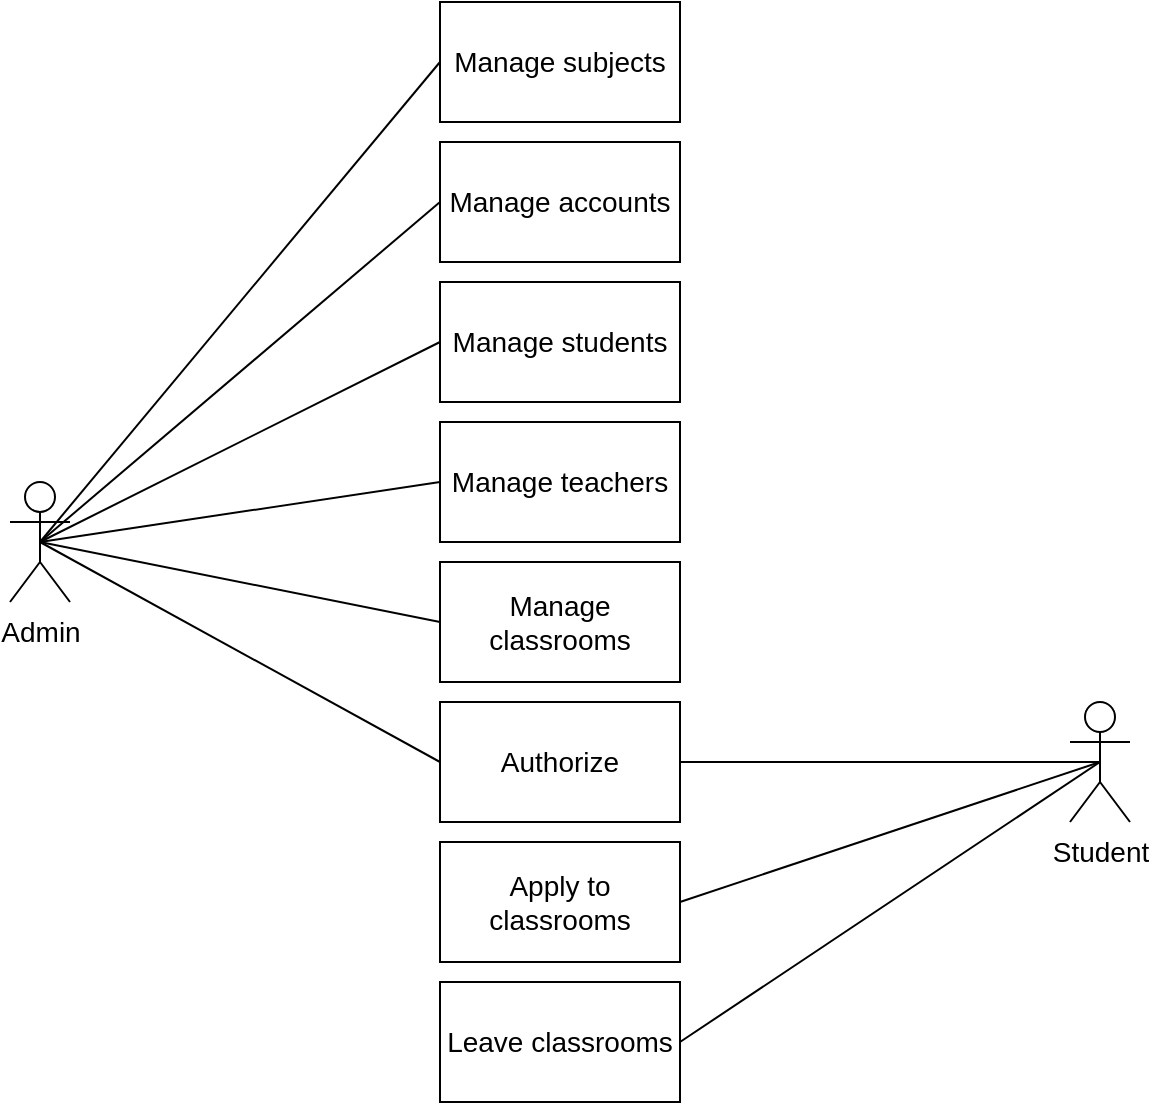 <mxfile version="15.8.7" type="device" pages="2"><diagram id="AH7w5Aq96p9cUGyIJfoF" name="Usecase"><mxGraphModel dx="782" dy="1631" grid="1" gridSize="10" guides="1" tooltips="1" connect="1" arrows="1" fold="1" page="1" pageScale="1" pageWidth="850" pageHeight="1100" math="0" shadow="0"><root><mxCell id="0"/><mxCell id="1" parent="0"/><mxCell id="EGFN7egGPJY34ub4a-sf-1" value="Authorize" style="rounded=0;whiteSpace=wrap;html=1;fontSize=14;" parent="1" vertex="1"><mxGeometry x="335" y="220" width="120" height="60" as="geometry"/></mxCell><mxCell id="EGFN7egGPJY34ub4a-sf-4" style="rounded=0;orthogonalLoop=1;jettySize=auto;html=1;exitX=0.5;exitY=0.5;exitDx=0;exitDy=0;exitPerimeter=0;entryX=0;entryY=0.5;entryDx=0;entryDy=0;endArrow=none;endFill=0;fontSize=14;" parent="1" source="EGFN7egGPJY34ub4a-sf-2" target="EGFN7egGPJY34ub4a-sf-1" edge="1"><mxGeometry relative="1" as="geometry"/></mxCell><mxCell id="EGFN7egGPJY34ub4a-sf-10" style="edgeStyle=none;rounded=0;orthogonalLoop=1;jettySize=auto;html=1;exitX=0.5;exitY=0.5;exitDx=0;exitDy=0;exitPerimeter=0;entryX=0;entryY=0.5;entryDx=0;entryDy=0;endArrow=none;endFill=0;fontSize=14;" parent="1" source="EGFN7egGPJY34ub4a-sf-2" target="EGFN7egGPJY34ub4a-sf-8" edge="1"><mxGeometry relative="1" as="geometry"/></mxCell><mxCell id="EGFN7egGPJY34ub4a-sf-13" style="edgeStyle=none;rounded=0;orthogonalLoop=1;jettySize=auto;html=1;exitX=0.5;exitY=0.5;exitDx=0;exitDy=0;exitPerimeter=0;entryX=0;entryY=0.5;entryDx=0;entryDy=0;endArrow=none;endFill=0;fontSize=14;" parent="1" source="EGFN7egGPJY34ub4a-sf-2" target="EGFN7egGPJY34ub4a-sf-12" edge="1"><mxGeometry relative="1" as="geometry"/></mxCell><mxCell id="EGFN7egGPJY34ub4a-sf-15" style="edgeStyle=none;rounded=0;orthogonalLoop=1;jettySize=auto;html=1;exitX=0.5;exitY=0.5;exitDx=0;exitDy=0;exitPerimeter=0;entryX=0;entryY=0.5;entryDx=0;entryDy=0;endArrow=none;endFill=0;fontSize=14;" parent="1" source="EGFN7egGPJY34ub4a-sf-2" target="EGFN7egGPJY34ub4a-sf-14" edge="1"><mxGeometry relative="1" as="geometry"/></mxCell><mxCell id="-o_s57AqPUKPqCdfIMqW-3" style="rounded=0;orthogonalLoop=1;jettySize=auto;html=1;exitX=0.5;exitY=0.5;exitDx=0;exitDy=0;exitPerimeter=0;entryX=0;entryY=0.5;entryDx=0;entryDy=0;endArrow=none;endFill=0;" edge="1" parent="1" source="EGFN7egGPJY34ub4a-sf-2" target="-o_s57AqPUKPqCdfIMqW-1"><mxGeometry relative="1" as="geometry"/></mxCell><mxCell id="-o_s57AqPUKPqCdfIMqW-4" style="edgeStyle=none;rounded=0;orthogonalLoop=1;jettySize=auto;html=1;exitX=0.5;exitY=0.5;exitDx=0;exitDy=0;exitPerimeter=0;entryX=0;entryY=0.5;entryDx=0;entryDy=0;endArrow=none;endFill=0;" edge="1" parent="1" source="EGFN7egGPJY34ub4a-sf-2" target="-o_s57AqPUKPqCdfIMqW-2"><mxGeometry relative="1" as="geometry"/></mxCell><mxCell id="EGFN7egGPJY34ub4a-sf-2" value="Admin" style="shape=umlActor;verticalLabelPosition=bottom;verticalAlign=top;html=1;outlineConnect=0;fontSize=14;" parent="1" vertex="1"><mxGeometry x="120" y="110" width="30" height="60" as="geometry"/></mxCell><mxCell id="EGFN7egGPJY34ub4a-sf-6" style="edgeStyle=none;rounded=0;orthogonalLoop=1;jettySize=auto;html=1;exitX=0.5;exitY=0.5;exitDx=0;exitDy=0;exitPerimeter=0;entryX=1;entryY=0.5;entryDx=0;entryDy=0;endArrow=none;endFill=0;fontSize=14;" parent="1" source="EGFN7egGPJY34ub4a-sf-3" target="EGFN7egGPJY34ub4a-sf-1" edge="1"><mxGeometry relative="1" as="geometry"/></mxCell><mxCell id="EGFN7egGPJY34ub4a-sf-11" style="edgeStyle=none;rounded=0;orthogonalLoop=1;jettySize=auto;html=1;exitX=0.5;exitY=0.5;exitDx=0;exitDy=0;exitPerimeter=0;entryX=1;entryY=0.5;entryDx=0;entryDy=0;endArrow=none;endFill=0;fontSize=14;" parent="1" source="EGFN7egGPJY34ub4a-sf-3" target="EGFN7egGPJY34ub4a-sf-9" edge="1"><mxGeometry relative="1" as="geometry"/></mxCell><mxCell id="EGFN7egGPJY34ub4a-sf-24" style="edgeStyle=none;rounded=0;orthogonalLoop=1;jettySize=auto;html=1;exitX=0.5;exitY=0.5;exitDx=0;exitDy=0;exitPerimeter=0;entryX=1;entryY=0.5;entryDx=0;entryDy=0;endArrow=none;endFill=0;fontSize=14;" parent="1" source="EGFN7egGPJY34ub4a-sf-3" target="EGFN7egGPJY34ub4a-sf-23" edge="1"><mxGeometry relative="1" as="geometry"/></mxCell><mxCell id="EGFN7egGPJY34ub4a-sf-3" value="Student" style="shape=umlActor;verticalLabelPosition=bottom;verticalAlign=top;html=1;outlineConnect=0;fontSize=14;" parent="1" vertex="1"><mxGeometry x="650" y="220" width="30" height="60" as="geometry"/></mxCell><mxCell id="EGFN7egGPJY34ub4a-sf-9" value="Apply to classrooms" style="rounded=0;whiteSpace=wrap;html=1;fontSize=14;" parent="1" vertex="1"><mxGeometry x="335" y="290" width="120" height="60" as="geometry"/></mxCell><mxCell id="EGFN7egGPJY34ub4a-sf-12" value="Manage accounts" style="rounded=0;whiteSpace=wrap;html=1;fontSize=14;" parent="1" vertex="1"><mxGeometry x="335" y="-60" width="120" height="60" as="geometry"/></mxCell><mxCell id="EGFN7egGPJY34ub4a-sf-14" value="Manage subjects" style="rounded=0;whiteSpace=wrap;html=1;fontSize=14;" parent="1" vertex="1"><mxGeometry x="335" y="-130" width="120" height="60" as="geometry"/></mxCell><mxCell id="EGFN7egGPJY34ub4a-sf-23" value="Leave classrooms" style="rounded=0;whiteSpace=wrap;html=1;fontSize=14;" parent="1" vertex="1"><mxGeometry x="335" y="360" width="120" height="60" as="geometry"/></mxCell><mxCell id="EGFN7egGPJY34ub4a-sf-8" value="Manage classrooms" style="rounded=0;whiteSpace=wrap;html=1;fontSize=14;" parent="1" vertex="1"><mxGeometry x="335" y="150" width="120" height="60" as="geometry"/></mxCell><mxCell id="-o_s57AqPUKPqCdfIMqW-1" value="Manage students" style="rounded=0;whiteSpace=wrap;html=1;fontSize=14;" vertex="1" parent="1"><mxGeometry x="335" y="10" width="120" height="60" as="geometry"/></mxCell><mxCell id="-o_s57AqPUKPqCdfIMqW-2" value="Manage teachers" style="rounded=0;whiteSpace=wrap;html=1;fontSize=14;" vertex="1" parent="1"><mxGeometry x="335" y="80" width="120" height="60" as="geometry"/></mxCell></root></mxGraphModel></diagram><diagram id="pPxAb15gJP4YLCrS3JAK" name="ERD"><mxGraphModel dx="782" dy="531" grid="1" gridSize="10" guides="1" tooltips="1" connect="1" arrows="1" fold="1" page="1" pageScale="1" pageWidth="850" pageHeight="1100" math="0" shadow="0"><root><mxCell id="498lmC8vUljL6oUzgPvH-0"/><mxCell id="498lmC8vUljL6oUzgPvH-1" parent="498lmC8vUljL6oUzgPvH-0"/><mxCell id="498lmC8vUljL6oUzgPvH-8" style="edgeStyle=orthogonalEdgeStyle;rounded=0;orthogonalLoop=1;jettySize=auto;html=1;exitX=1;exitY=0.5;exitDx=0;exitDy=0;entryX=0;entryY=0.5;entryDx=0;entryDy=0;endArrow=none;endFill=0;fontSize=14;" parent="498lmC8vUljL6oUzgPvH-1" source="498lmC8vUljL6oUzgPvH-21" target="498lmC8vUljL6oUzgPvH-3" edge="1"><mxGeometry relative="1" as="geometry"/></mxCell><mxCell id="498lmC8vUljL6oUzgPvH-17" style="edgeStyle=orthogonalEdgeStyle;rounded=0;orthogonalLoop=1;jettySize=auto;html=1;entryX=0.5;entryY=0;entryDx=0;entryDy=0;endArrow=none;endFill=0;exitX=0.5;exitY=1;exitDx=0;exitDy=0;fontSize=14;" parent="498lmC8vUljL6oUzgPvH-1" source="498lmC8vUljL6oUzgPvH-23" target="498lmC8vUljL6oUzgPvH-16" edge="1"><mxGeometry relative="1" as="geometry"><mxPoint x="250" y="180" as="sourcePoint"/></mxGeometry></mxCell><mxCell id="498lmC8vUljL6oUzgPvH-24" style="edgeStyle=orthogonalEdgeStyle;rounded=0;orthogonalLoop=1;jettySize=auto;html=1;exitX=0.5;exitY=1;exitDx=0;exitDy=0;entryX=0.5;entryY=0;entryDx=0;entryDy=0;endArrow=none;endFill=0;fontSize=14;" parent="498lmC8vUljL6oUzgPvH-1" source="498lmC8vUljL6oUzgPvH-2" target="498lmC8vUljL6oUzgPvH-23" edge="1"><mxGeometry relative="1" as="geometry"/></mxCell><mxCell id="498lmC8vUljL6oUzgPvH-2" value="Account" style="rounded=0;whiteSpace=wrap;html=1;fontSize=14;" parent="498lmC8vUljL6oUzgPvH-1" vertex="1"><mxGeometry x="200" y="50" width="120" height="60" as="geometry"/></mxCell><mxCell id="498lmC8vUljL6oUzgPvH-11" style="edgeStyle=orthogonalEdgeStyle;rounded=0;orthogonalLoop=1;jettySize=auto;html=1;exitX=0.5;exitY=1;exitDx=0;exitDy=0;entryX=0.5;entryY=0;entryDx=0;entryDy=0;endArrow=ERmany;endFill=0;fontSize=14;" parent="498lmC8vUljL6oUzgPvH-1" source="498lmC8vUljL6oUzgPvH-12" target="498lmC8vUljL6oUzgPvH-4" edge="1"><mxGeometry relative="1" as="geometry"/></mxCell><mxCell id="498lmC8vUljL6oUzgPvH-3" value="Student" style="rounded=0;whiteSpace=wrap;html=1;fontSize=14;" parent="498lmC8vUljL6oUzgPvH-1" vertex="1"><mxGeometry x="480" y="50" width="120" height="60" as="geometry"/></mxCell><mxCell id="498lmC8vUljL6oUzgPvH-4" value="Classroom" style="rounded=0;whiteSpace=wrap;html=1;fontSize=14;" parent="498lmC8vUljL6oUzgPvH-1" vertex="1"><mxGeometry x="480" y="430" width="120" height="60" as="geometry"/></mxCell><mxCell id="498lmC8vUljL6oUzgPvH-10" style="edgeStyle=orthogonalEdgeStyle;rounded=0;orthogonalLoop=1;jettySize=auto;html=1;endArrow=ERmany;endFill=0;entryX=0;entryY=0.5;entryDx=0;entryDy=0;exitX=1;exitY=0.5;exitDx=0;exitDy=0;fontSize=14;" parent="498lmC8vUljL6oUzgPvH-1" source="498lmC8vUljL6oUzgPvH-26" target="498lmC8vUljL6oUzgPvH-4" edge="1"><mxGeometry relative="1" as="geometry"><mxPoint x="380" y="480" as="sourcePoint"/><mxPoint x="460" y="460" as="targetPoint"/></mxGeometry></mxCell><mxCell id="498lmC8vUljL6oUzgPvH-27" style="edgeStyle=orthogonalEdgeStyle;rounded=0;orthogonalLoop=1;jettySize=auto;html=1;exitX=1;exitY=0.5;exitDx=0;exitDy=0;entryX=0;entryY=0.5;entryDx=0;entryDy=0;endArrow=none;endFill=0;fontSize=14;" parent="498lmC8vUljL6oUzgPvH-1" source="498lmC8vUljL6oUzgPvH-6" target="498lmC8vUljL6oUzgPvH-26" edge="1"><mxGeometry relative="1" as="geometry"/></mxCell><mxCell id="498lmC8vUljL6oUzgPvH-6" value="Subject" style="rounded=0;whiteSpace=wrap;html=1;fontSize=14;" parent="498lmC8vUljL6oUzgPvH-1" vertex="1"><mxGeometry x="200" y="430" width="120" height="60" as="geometry"/></mxCell><mxCell id="498lmC8vUljL6oUzgPvH-13" style="edgeStyle=orthogonalEdgeStyle;rounded=0;orthogonalLoop=1;jettySize=auto;html=1;exitX=0.5;exitY=0;exitDx=0;exitDy=0;entryX=0.5;entryY=1;entryDx=0;entryDy=0;endArrow=ERmany;endFill=0;fontSize=14;" parent="498lmC8vUljL6oUzgPvH-1" source="498lmC8vUljL6oUzgPvH-12" target="498lmC8vUljL6oUzgPvH-3" edge="1"><mxGeometry relative="1" as="geometry"/></mxCell><mxCell id="498lmC8vUljL6oUzgPvH-12" value="register" style="rhombus;whiteSpace=wrap;html=1;fontSize=14;" parent="498lmC8vUljL6oUzgPvH-1" vertex="1"><mxGeometry x="500" y="170" width="80" height="80" as="geometry"/></mxCell><mxCell id="498lmC8vUljL6oUzgPvH-18" style="edgeStyle=orthogonalEdgeStyle;rounded=0;orthogonalLoop=1;jettySize=auto;html=1;exitX=1;exitY=0.5;exitDx=0;exitDy=0;entryX=0.25;entryY=0;entryDx=0;entryDy=0;endArrow=ERmany;endFill=0;fontSize=14;" parent="498lmC8vUljL6oUzgPvH-1" source="498lmC8vUljL6oUzgPvH-19" target="498lmC8vUljL6oUzgPvH-4" edge="1"><mxGeometry relative="1" as="geometry"/></mxCell><mxCell id="498lmC8vUljL6oUzgPvH-20" style="edgeStyle=orthogonalEdgeStyle;rounded=0;orthogonalLoop=1;jettySize=auto;html=1;exitX=1;exitY=0.5;exitDx=0;exitDy=0;entryX=0;entryY=0.5;entryDx=0;entryDy=0;endArrow=none;endFill=0;fontSize=14;" parent="498lmC8vUljL6oUzgPvH-1" source="498lmC8vUljL6oUzgPvH-16" target="498lmC8vUljL6oUzgPvH-19" edge="1"><mxGeometry relative="1" as="geometry"/></mxCell><mxCell id="498lmC8vUljL6oUzgPvH-16" value="Teacher" style="rounded=0;whiteSpace=wrap;html=1;fontSize=14;" parent="498lmC8vUljL6oUzgPvH-1" vertex="1"><mxGeometry x="200" y="290" width="120" height="60" as="geometry"/></mxCell><mxCell id="498lmC8vUljL6oUzgPvH-19" value="onboard" style="rhombus;whiteSpace=wrap;html=1;fontSize=14;" parent="498lmC8vUljL6oUzgPvH-1" vertex="1"><mxGeometry x="360" y="280" width="80" height="80" as="geometry"/></mxCell><mxCell id="498lmC8vUljL6oUzgPvH-22" style="edgeStyle=orthogonalEdgeStyle;rounded=0;orthogonalLoop=1;jettySize=auto;html=1;exitX=0;exitY=0.5;exitDx=0;exitDy=0;entryX=1;entryY=0.5;entryDx=0;entryDy=0;endArrow=none;endFill=0;fontSize=14;" parent="498lmC8vUljL6oUzgPvH-1" source="498lmC8vUljL6oUzgPvH-21" target="498lmC8vUljL6oUzgPvH-2" edge="1"><mxGeometry relative="1" as="geometry"/></mxCell><mxCell id="498lmC8vUljL6oUzgPvH-21" value="assign" style="rhombus;whiteSpace=wrap;html=1;fontSize=14;" parent="498lmC8vUljL6oUzgPvH-1" vertex="1"><mxGeometry x="360" y="40" width="80" height="80" as="geometry"/></mxCell><mxCell id="498lmC8vUljL6oUzgPvH-23" value="assign" style="rhombus;whiteSpace=wrap;html=1;fontSize=14;" parent="498lmC8vUljL6oUzgPvH-1" vertex="1"><mxGeometry x="220" y="160" width="80" height="80" as="geometry"/></mxCell><mxCell id="498lmC8vUljL6oUzgPvH-26" value="belong to" style="rhombus;whiteSpace=wrap;html=1;fontSize=14;" parent="498lmC8vUljL6oUzgPvH-1" vertex="1"><mxGeometry x="360" y="420" width="80" height="80" as="geometry"/></mxCell></root></mxGraphModel></diagram></mxfile>